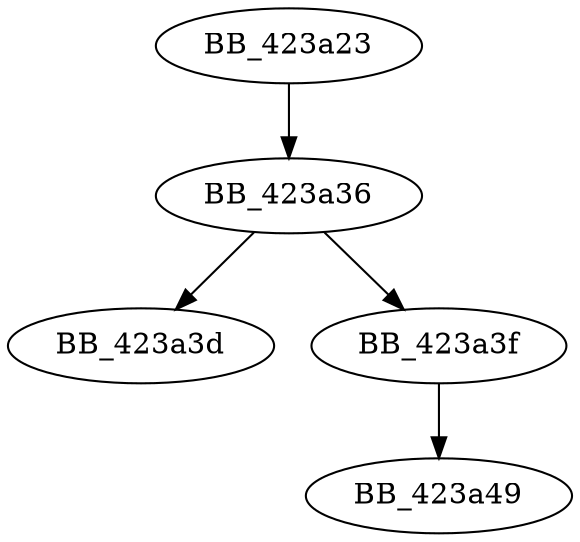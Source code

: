 DiGraph __setdefaultprecision{
BB_423a23->BB_423a36
BB_423a36->BB_423a3d
BB_423a36->BB_423a3f
BB_423a3f->BB_423a49
}

